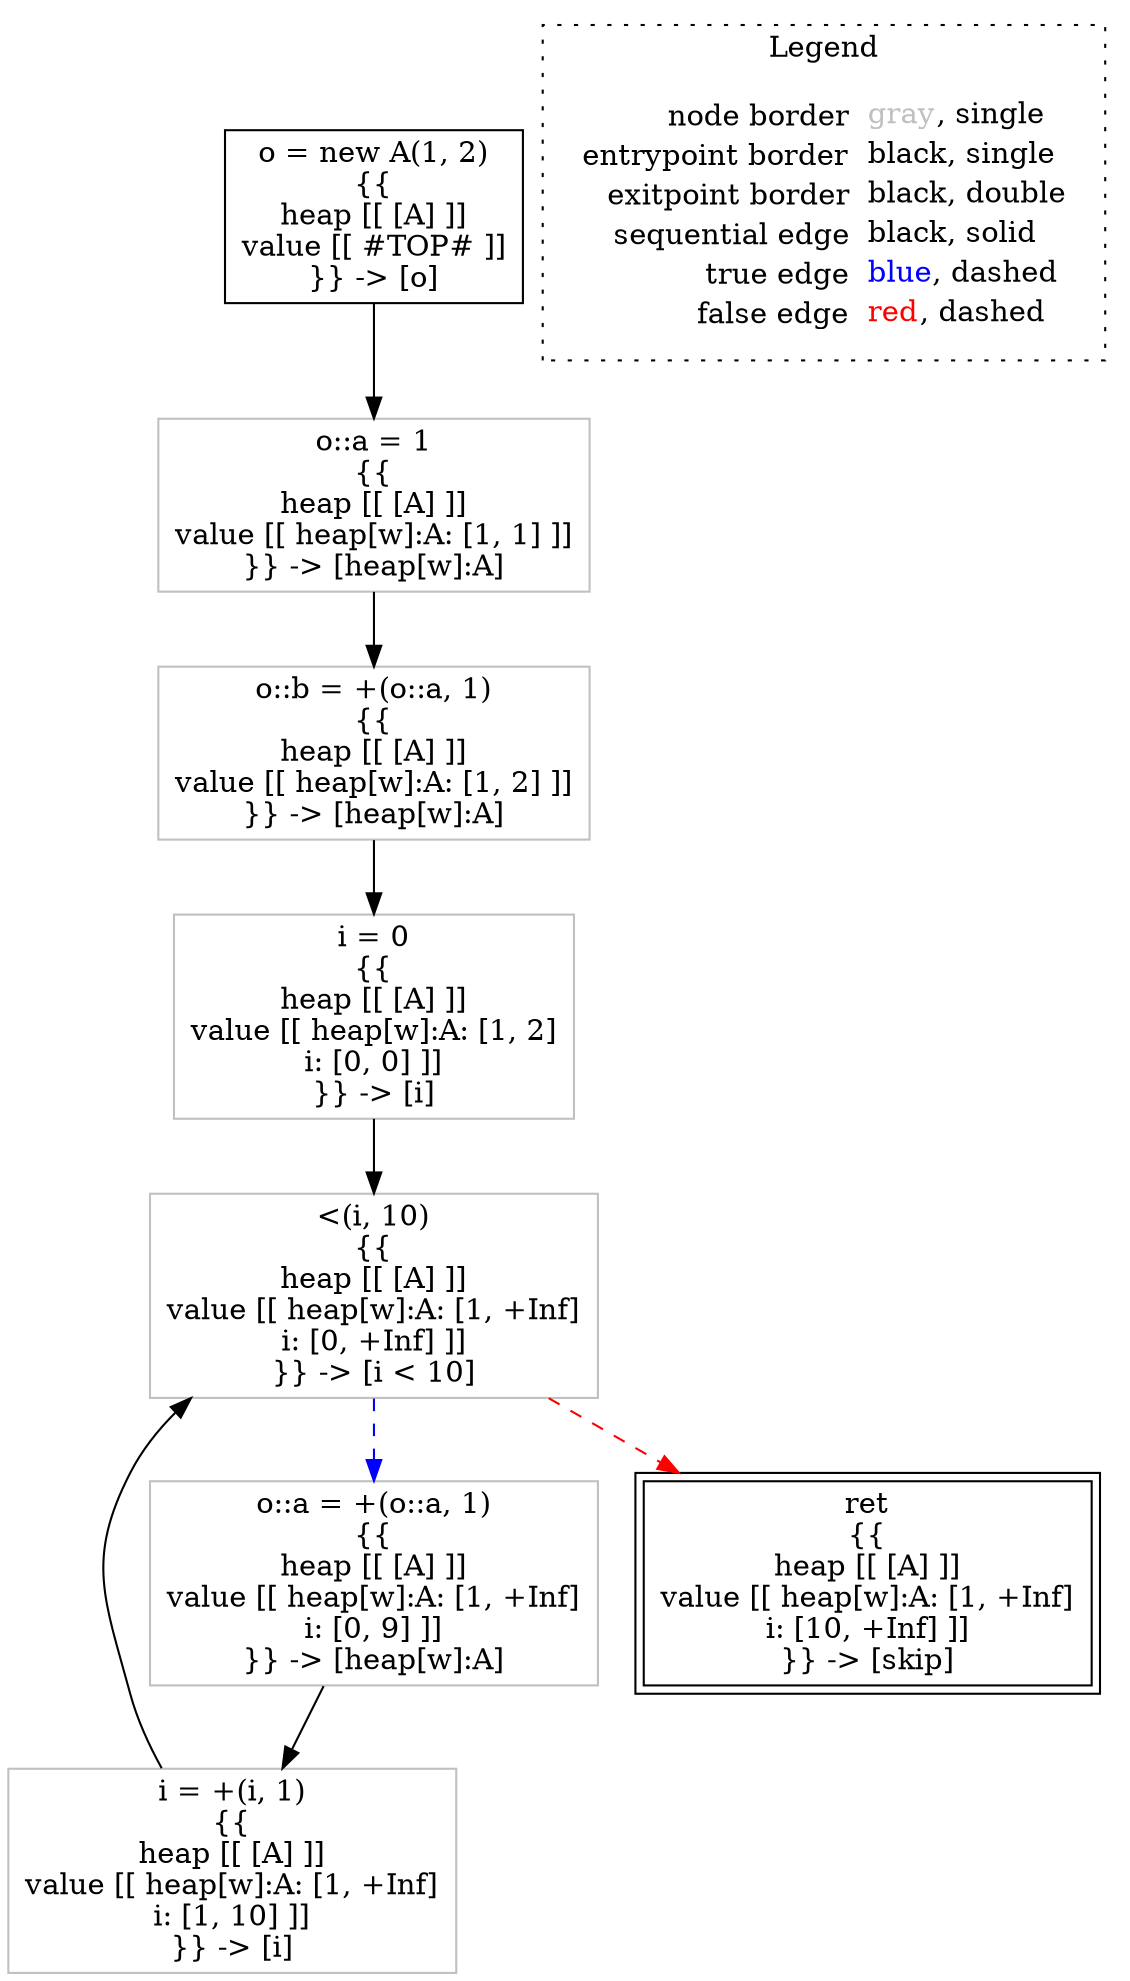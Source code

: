 digraph {
	"node0" [shape="rect",color="black",label=<o = new A(1, 2)<BR/>{{<BR/>heap [[ [A] ]]<BR/>value [[ #TOP# ]]<BR/>}} -&gt; [o]>];
	"node1" [shape="rect",color="gray",label=<o::a = +(o::a, 1)<BR/>{{<BR/>heap [[ [A] ]]<BR/>value [[ heap[w]:A: [1, +Inf]<BR/>i: [0, 9] ]]<BR/>}} -&gt; [heap[w]:A]>];
	"node2" [shape="rect",color="gray",label=<o::a = 1<BR/>{{<BR/>heap [[ [A] ]]<BR/>value [[ heap[w]:A: [1, 1] ]]<BR/>}} -&gt; [heap[w]:A]>];
	"node3" [shape="rect",color="gray",label=<o::b = +(o::a, 1)<BR/>{{<BR/>heap [[ [A] ]]<BR/>value [[ heap[w]:A: [1, 2] ]]<BR/>}} -&gt; [heap[w]:A]>];
	"node4" [shape="rect",color="gray",label=<i = 0<BR/>{{<BR/>heap [[ [A] ]]<BR/>value [[ heap[w]:A: [1, 2]<BR/>i: [0, 0] ]]<BR/>}} -&gt; [i]>];
	"node5" [shape="rect",color="gray",label=<i = +(i, 1)<BR/>{{<BR/>heap [[ [A] ]]<BR/>value [[ heap[w]:A: [1, +Inf]<BR/>i: [1, 10] ]]<BR/>}} -&gt; [i]>];
	"node6" [shape="rect",color="black",peripheries="2",label=<ret<BR/>{{<BR/>heap [[ [A] ]]<BR/>value [[ heap[w]:A: [1, +Inf]<BR/>i: [10, +Inf] ]]<BR/>}} -&gt; [skip]>];
	"node7" [shape="rect",color="gray",label=<&lt;(i, 10)<BR/>{{<BR/>heap [[ [A] ]]<BR/>value [[ heap[w]:A: [1, +Inf]<BR/>i: [0, +Inf] ]]<BR/>}} -&gt; [i &lt; 10]>];
	"node1" -> "node5" [color="black"];
	"node2" -> "node3" [color="black"];
	"node3" -> "node4" [color="black"];
	"node4" -> "node7" [color="black"];
	"node0" -> "node2" [color="black"];
	"node5" -> "node7" [color="black"];
	"node7" -> "node1" [color="blue",style="dashed"];
	"node7" -> "node6" [color="red",style="dashed"];
subgraph cluster_legend {
	label="Legend";
	style=dotted;
	node [shape=plaintext];
	"legend" [label=<<table border="0" cellpadding="2" cellspacing="0" cellborder="0"><tr><td align="right">node border&nbsp;</td><td align="left"><font color="gray">gray</font>, single</td></tr><tr><td align="right">entrypoint border&nbsp;</td><td align="left"><font color="black">black</font>, single</td></tr><tr><td align="right">exitpoint border&nbsp;</td><td align="left"><font color="black">black</font>, double</td></tr><tr><td align="right">sequential edge&nbsp;</td><td align="left"><font color="black">black</font>, solid</td></tr><tr><td align="right">true edge&nbsp;</td><td align="left"><font color="blue">blue</font>, dashed</td></tr><tr><td align="right">false edge&nbsp;</td><td align="left"><font color="red">red</font>, dashed</td></tr></table>>];
}

}
